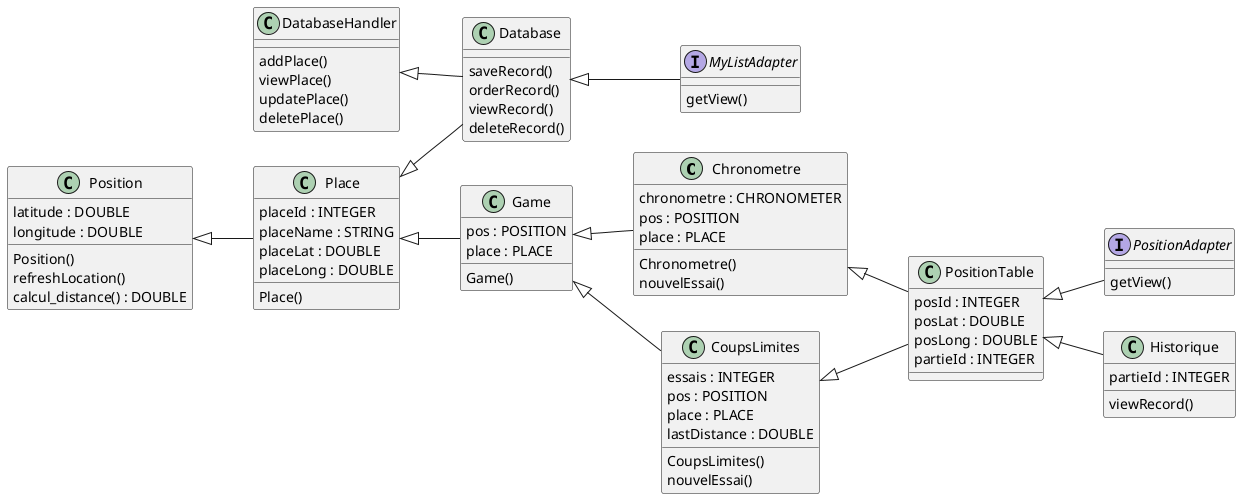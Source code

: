 @startuml Akenasia
left to right direction

class Chronometre {
  chronometre : CHRONOMETER
  pos : POSITION
  place : PLACE
  Chronometre()
  nouvelEssai()
}

class Place {
  placeId : INTEGER
  placeName : STRING
  placeLat : DOUBLE
  placeLong : DOUBLE
  Place()
}

class Database {
  saveRecord()
  orderRecord()
  viewRecord()
  deleteRecord()
}

class Position {
  latitude : DOUBLE
  longitude : DOUBLE
  Position()
  refreshLocation()
  calcul_distance() : DOUBLE
}

interface MyListAdapter {
  getView()
}

class Game {
  pos : POSITION
  place : PLACE
  Game()
}

class CoupsLimites {
  essais : INTEGER
  pos : POSITION
  place : PLACE
  lastDistance : DOUBLE
  CoupsLimites()
  nouvelEssai()
}

class PositionTable {
  posId : INTEGER
  posLat : DOUBLE
  posLong : DOUBLE
  partieId : INTEGER
}

interface PositionAdapter {
  getView()
}

class Historique {
  partieId : INTEGER
  viewRecord()
}

class DatabaseHandler {
  addPlace()
  viewPlace()
  updatePlace()
  deletePlace()
}

Database <|-- MyListAdapter
DatabaseHandler <|-- Database
Place <|-- Database
Position <|-- Place
Place <|-- Game
Game <|-- Chronometre
Game <|-- CoupsLimites
Chronometre <|-- PositionTable
CoupsLimites <|-- PositionTable
PositionTable <|-- PositionAdapter
PositionTable <|-- Historique

@enduml